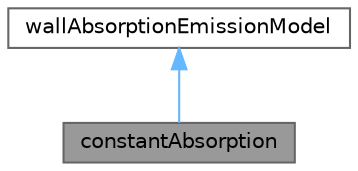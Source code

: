 digraph "constantAbsorption"
{
 // LATEX_PDF_SIZE
  bgcolor="transparent";
  edge [fontname=Helvetica,fontsize=10,labelfontname=Helvetica,labelfontsize=10];
  node [fontname=Helvetica,fontsize=10,shape=box,height=0.2,width=0.4];
  Node1 [id="Node000001",label="constantAbsorption",height=0.2,width=0.4,color="gray40", fillcolor="grey60", style="filled", fontcolor="black",tooltip="Constant radiation transmissivity coefficient."];
  Node2 -> Node1 [id="edge1_Node000001_Node000002",dir="back",color="steelblue1",style="solid",tooltip=" "];
  Node2 [id="Node000002",label="wallAbsorptionEmissionModel",height=0.2,width=0.4,color="gray40", fillcolor="white", style="filled",URL="$classFoam_1_1radiation_1_1wallAbsorptionEmissionModel.html",tooltip="Based class for wall absorption emission models."];
}

